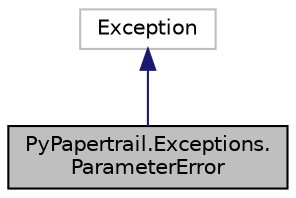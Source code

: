 digraph "PyPapertrail.Exceptions.ParameterError"
{
 // LATEX_PDF_SIZE
  edge [fontname="Helvetica",fontsize="10",labelfontname="Helvetica",labelfontsize="10"];
  node [fontname="Helvetica",fontsize="10",shape=record];
  Node1 [label="PyPapertrail.Exceptions.\lParameterError",height=0.2,width=0.4,color="black", fillcolor="grey75", style="filled", fontcolor="black",tooltip="Exceptions:"];
  Node2 -> Node1 [dir="back",color="midnightblue",fontsize="10",style="solid",fontname="Helvetica"];
  Node2 [label="Exception",height=0.2,width=0.4,color="grey75", fillcolor="white", style="filled",tooltip=" "];
}
